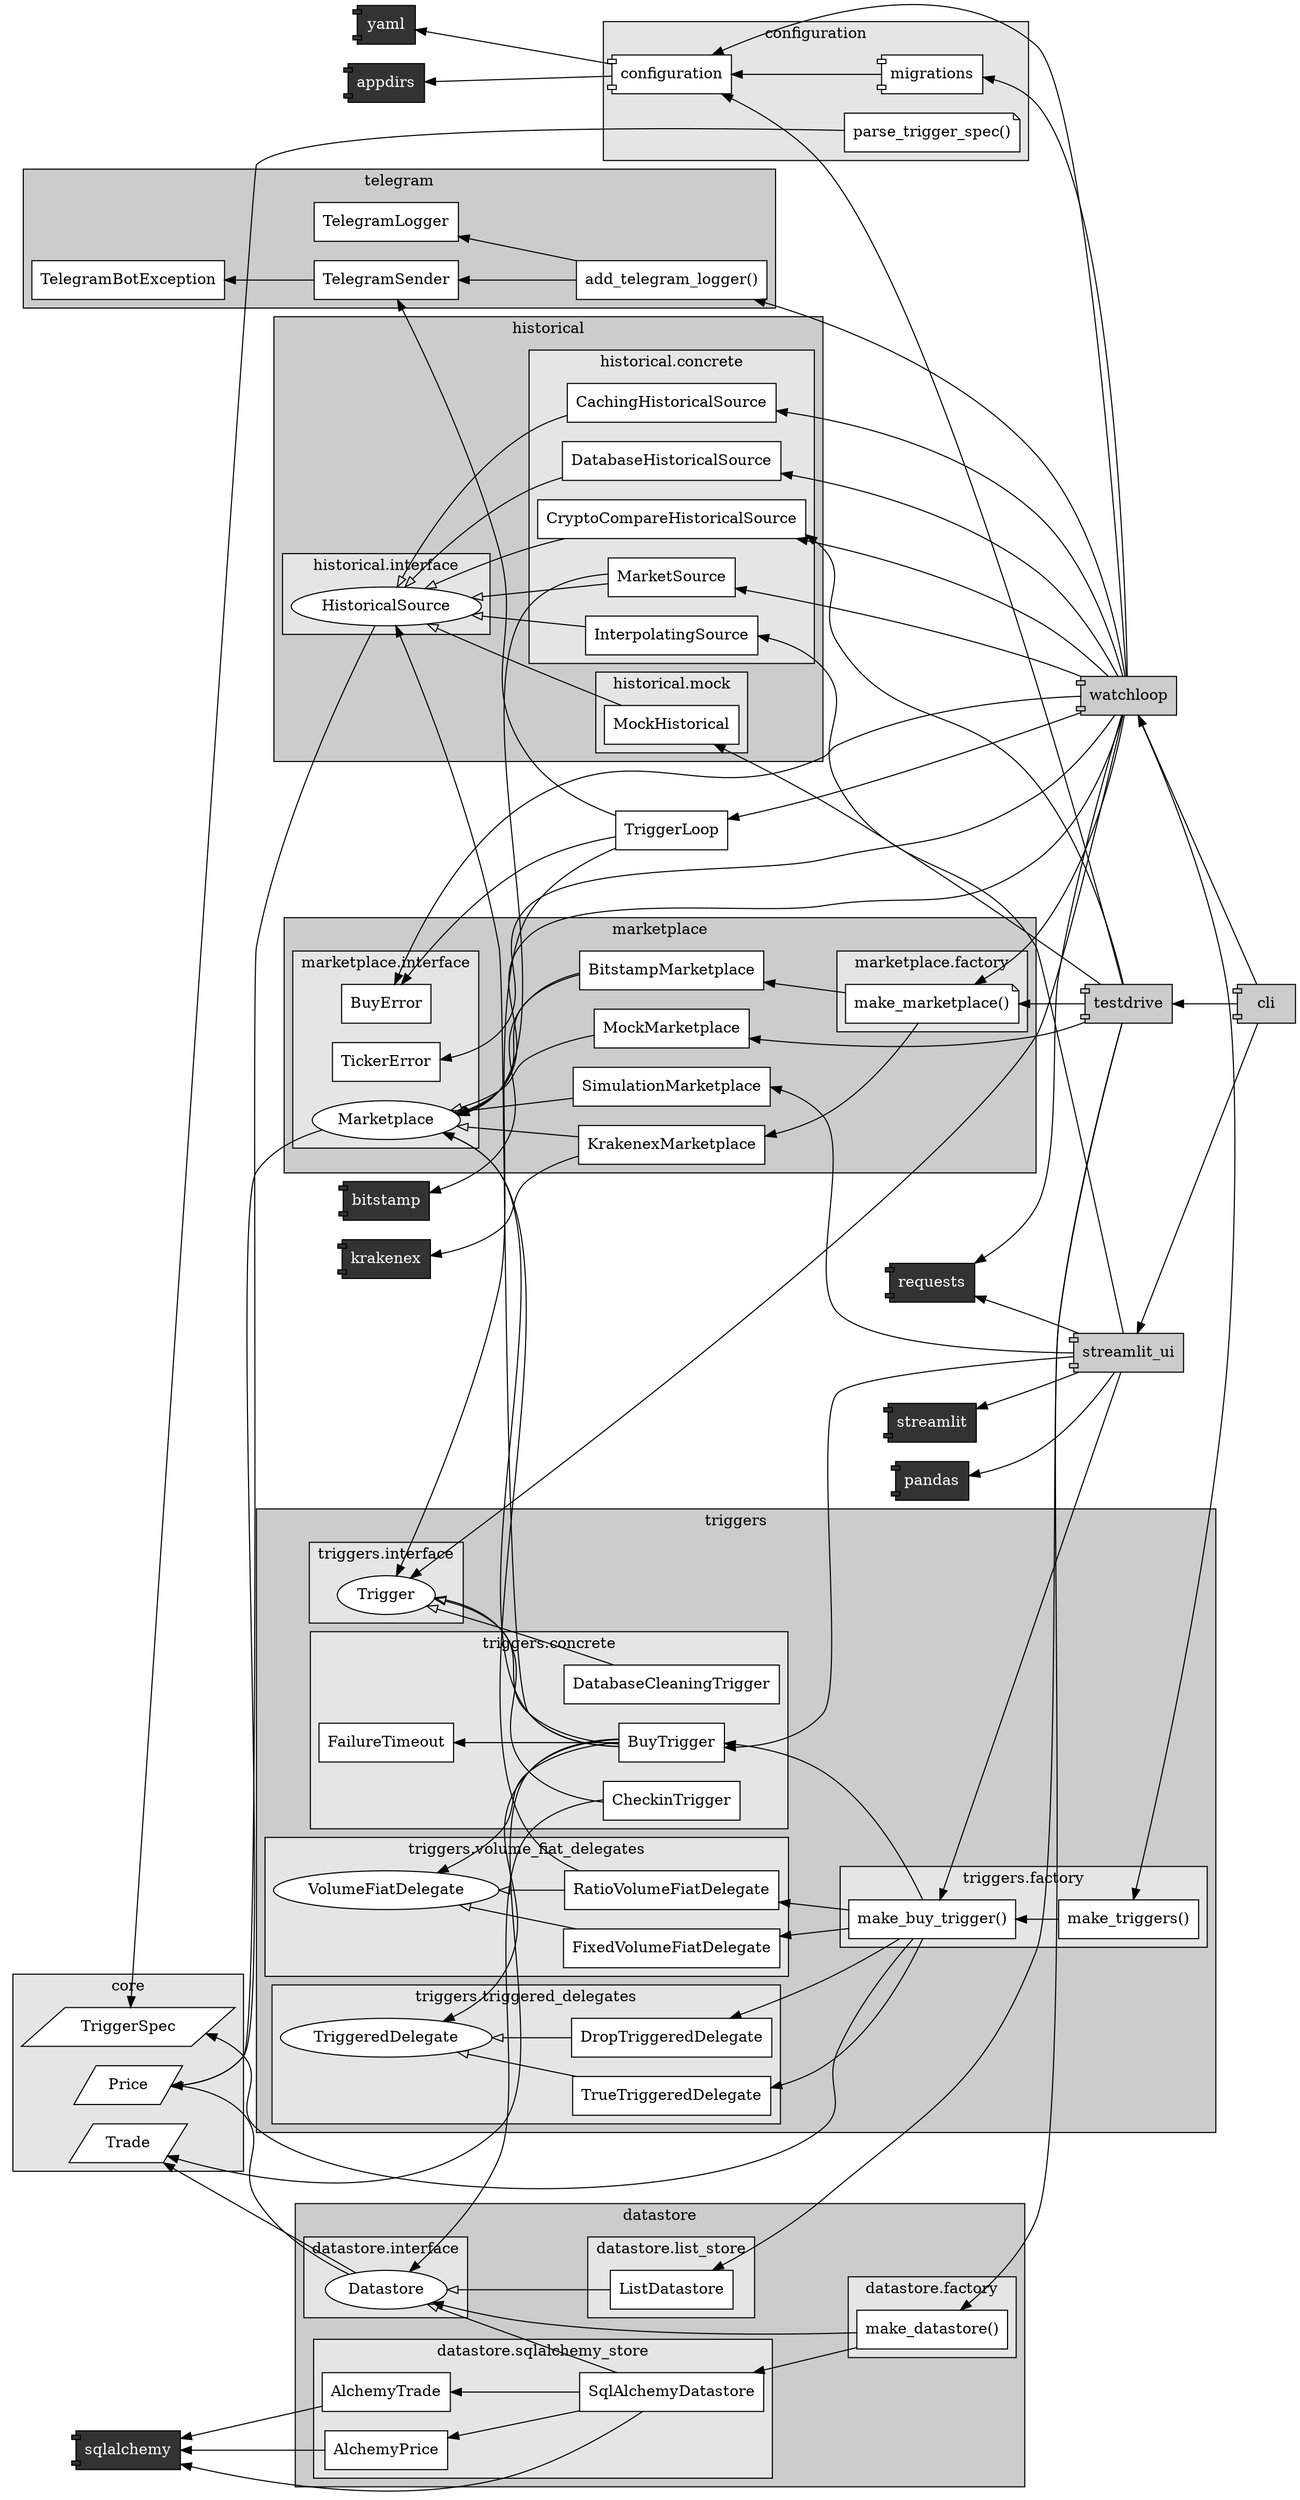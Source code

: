 digraph {

rankdir = RL
overlap = false

node [style=filled, fillcolor=white, shape=box]

{
    node [shape=component, style=filled, fillcolor=gray20, fontcolor=white]
    "bitstamp"
    "krakenex"
    "sqlalchemy"
    "requests"
    "appdirs"
    "streamlit"
    "pandas"
    "yaml"
}

subgraph cluster_triggers {
    label = "triggers"
    fillcolor = gray80
    style=filled
    
    subgraph cluster_triggers_interface {
        label = "triggers.interface"
        fillcolor = gray90
        style=filled
        "Trigger" [shape=ellipse]
    }
    
    subgraph cluster_triggers_factory {
        label = "triggers.factory"
        fillcolor = gray90
        style=filled
        "make_triggers()"
        "make_buy_trigger()"
    }
    
    subgraph cluster_triggers_concrete {
        label = "triggers.concrete"
        fillcolor = gray90
        style=filled
        "FailureTimeout"
        "DatabaseCleaningTrigger"
        "CheckinTrigger"
        "BuyTrigger"
    }
    
    subgraph cluster_triggers_triggered_delegates {
        label = "triggers.triggered_delegates"
        fillcolor = gray90
        style=filled
        "TriggeredDelegate" [shape=ellipse]
        "DropTriggeredDelegate"
        "TrueTriggeredDelegate"
    }
    
    subgraph cluster_triggers_volume_fiat_delegates {
        label = "triggers.volume_fiat_delegates"
        fillcolor = gray90
        style=filled
        "VolumeFiatDelegate" [shape=ellipse]
        "RatioVolumeFiatDelegate"
        "FixedVolumeFiatDelegate"
    }
}

subgraph cluster_telegram {
    label = "telegram"
    fillcolor = gray80
    style=filled
    
    "TelegramLogger"
    "TelegramSender"
    "TelegramBotException"
    "add_telegram_logger()"
}

subgraph cluster_core {
    label = "core"
    fillcolor = gray90
    style=filled
    "Price" [shape=parallelogram]
    "Trade" [shape=parallelogram]
    "TriggerSpec" [shape=parallelogram]
}

subgraph cluster_datastore {
    label = "datastore"
    fillcolor = gray80
    style=filled
    
    subgraph cluster_datastore_interface {
        label = "datastore.interface"
        fillcolor = gray90
        style=filled
        "Datastore" [shape=ellipse]
    }


    subgraph cluster_datastore_factory {
        label = "datastore.factory"
        fillcolor = gray90
        style=filled
        "make_datastore()" [shape=box]
    }

    subgraph cluster_datastore_sqlalchemy_store {
        label = "datastore.sqlalchemy_store"
        fillcolor = gray90
        style=filled
        "AlchemyPrice"
        "AlchemyTrade"
        "SqlAlchemyDatastore"
    }

    subgraph cluster_datastore_list_store {
        label = "datastore.list_store"
        fillcolor = gray90
        style=filled
        "ListDatastore"
    }
}

subgraph cluster_historical {
    label = "historical"
    fillcolor = gray80
    style=filled

    subgraph cluster_historical_interface {
        label = "historical.interface"
        fillcolor = gray90
        style=filled
        "HistoricalSource" [shape=ellipse]
    }

    subgraph cluster_historical_mock {
        label = "historical.mock"
        fillcolor = gray90
        style=filled
        "MockHistorical"
    }

    subgraph cluster_historical_concrete {
        label = "historical.concrete"
        fillcolor = gray90
        style=filled
        "MarketSource"
        "CachingHistoricalSource"
        "InterpolatingSource"
        "CryptoCompareHistoricalSource"
        "DatabaseHistoricalSource"
    }
}

subgraph cluster_marketplace {
    label = "marketplace"
    fillcolor = gray80
    style=filled
    "BitstampMarketplace"
    "KrakenexMarketplace"
    "MockMarketplace"
    "SimulationMarketplace"
    
     subgraph cluster_marketplace_interface {
        label = "marketplace.interface"
        fillcolor = gray90
        style=filled
        "Marketplace" [shape=ellipse]
        "BuyError"
        "TickerError"
    }
    
     subgraph cluster_marketplace_factory {
        label = "marketplace.factory"
        fillcolor = gray90
        style=filled
        "make_marketplace()" [shape=note]
    }
}

subgraph cluster_configuration {
    label = "configuration"
    fillcolor = gray90
    style=filled
    "parse_trigger_spec()" [shape=note]
    "migrations" [shape=component]
    "configuration" [shape=component]
}


{
node [shape=box]
"TelegramBotException"
"TelegramSender"
"TriggerLoop"
}


{
node [shape=component, fillcolor=gray80, style=filled]
"streamlit_ui"
"cli"
"testdrive"
"watchloop"
}


"testdrive" -> "configuration"
"testdrive" -> "make_marketplace()"
"testdrive" -> "make_datastore()"
"testdrive" -> "CryptoCompareHistoricalSource"
"testdrive" -> "ListDatastore"
"testdrive" -> "MockMarketplace"
"testdrive" -> "MockHistorical"

"parse_trigger_spec()" -> "TriggerSpec"
"AlchemyPrice" -> "sqlalchemy"
"AlchemyTrade" -> "sqlalchemy"
"BitstampMarketplace" -> "bitstamp"
"BitstampMarketplace" -> "Marketplace" [arrowhead=onormal]
"BuyTrigger" -> "FailureTimeout"
"BuyTrigger" -> "HistoricalSource"
"BuyTrigger" -> "Marketplace"
"BuyTrigger" -> "Trade"
"BuyTrigger" -> "Trigger" [arrowhead=onormal]
"BuyTrigger" -> "TriggeredDelegate"
"BuyTrigger" -> "VolumeFiatDelegate"
"CachingHistoricalSource" -> "HistoricalSource" [arrowhead=onormal]
"CheckinTrigger" -> "Datastore"
"CheckinTrigger" -> "Trigger" [arrowhead=onormal]
"cli" -> "streamlit_ui"
"cli" -> "watchloop"
"cli" -> "testdrive"
"configuration" -> "appdirs"
"configuration" -> "yaml"
"CryptoCompareHistoricalSource" -> "HistoricalSource" [arrowhead=onormal]
"DatabaseCleaningTrigger" -> "Trigger" [arrowhead=onormal]
"DatabaseHistoricalSource" -> "HistoricalSource" [arrowhead=onormal]
"Datastore" -> "Price"
"Datastore" -> "Trade"
"DropTriggeredDelegate" -> "TriggeredDelegate" [arrowhead=onormal]
"FixedVolumeFiatDelegate" -> "VolumeFiatDelegate" [arrowhead=onormal]
"HistoricalSource" -> "Price"
"InterpolatingSource" -> "HistoricalSource" [arrowhead=onormal]
"KrakenexMarketplace" -> "krakenex"
"KrakenexMarketplace" -> "Marketplace" [arrowhead=onormal]
"ListDatastore" -> "Datastore" [arrowhead=onormal]
"make_buy_trigger()" -> "TriggerSpec"
"make_buy_trigger()" -> "BuyTrigger"
"make_buy_trigger()" -> "DropTriggeredDelegate"
"make_buy_trigger()" -> "FixedVolumeFiatDelegate"
"make_buy_trigger()" -> "RatioVolumeFiatDelegate"
"make_buy_trigger()" -> "TrueTriggeredDelegate"
"make_marketplace()" -> "BitstampMarketplace"
"make_marketplace()" -> "KrakenexMarketplace"
"make_triggers()" -> "make_buy_trigger()"
"Marketplace" -> "Price"
"MarketSource" -> "HistoricalSource" [arrowhead=onormal]
"MarketSource" -> "Marketplace"
"migrations" -> "configuration"
"MockHistorical" -> "HistoricalSource" [arrowhead=onormal]
"MockMarketplace" -> "Marketplace" [arrowhead=onormal]
"RatioVolumeFiatDelegate" -> "Marketplace"
"RatioVolumeFiatDelegate" -> "VolumeFiatDelegate" [arrowhead=onormal]
"SimulationMarketplace" -> "Marketplace" [arrowhead=onormal]
"SqlAlchemyDatastore" -> "AlchemyPrice"
"SqlAlchemyDatastore" -> "AlchemyTrade"
"SqlAlchemyDatastore" -> "Datastore" [arrowhead=onormal]
"SqlAlchemyDatastore" -> "sqlalchemy"
"streamlit_ui" -> "BuyTrigger"
"streamlit_ui" -> "InterpolatingSource"
"streamlit_ui" -> "make_buy_trigger()"
"streamlit_ui" -> "pandas"
"streamlit_ui" -> "requests"
"streamlit_ui" -> "SimulationMarketplace"
"streamlit_ui" -> "streamlit"
"add_telegram_logger()" -> "TelegramLogger"
"add_telegram_logger()" -> "TelegramSender"
"TelegramSender" -> "TelegramBotException"
"TriggerLoop" -> "BuyError"
"TriggerLoop" -> "TelegramSender"
"TriggerLoop" -> "Trigger"
"TrueTriggeredDelegate" -> "TriggeredDelegate" [arrowhead=onormal]
"watchloop" -> "CachingHistoricalSource"
"watchloop" -> "configuration"
"watchloop" -> "CryptoCompareHistoricalSource"
"watchloop" -> "DatabaseHistoricalSource"
"watchloop" -> "make_marketplace()"
"watchloop" -> "make_triggers()"
"watchloop" -> "Marketplace"
"watchloop" -> "MarketSource"
"watchloop" -> "migrations"
"watchloop" -> "add_telegram_logger()"
"watchloop" -> "TriggerLoop"
"watchloop" -> "BuyError"
"watchloop" -> "requests"
"watchloop" -> "TickerError"
"watchloop" -> "Trigger"
"make_datastore()" -> "SqlAlchemyDatastore"
"make_datastore()" -> "Datastore"

} 
